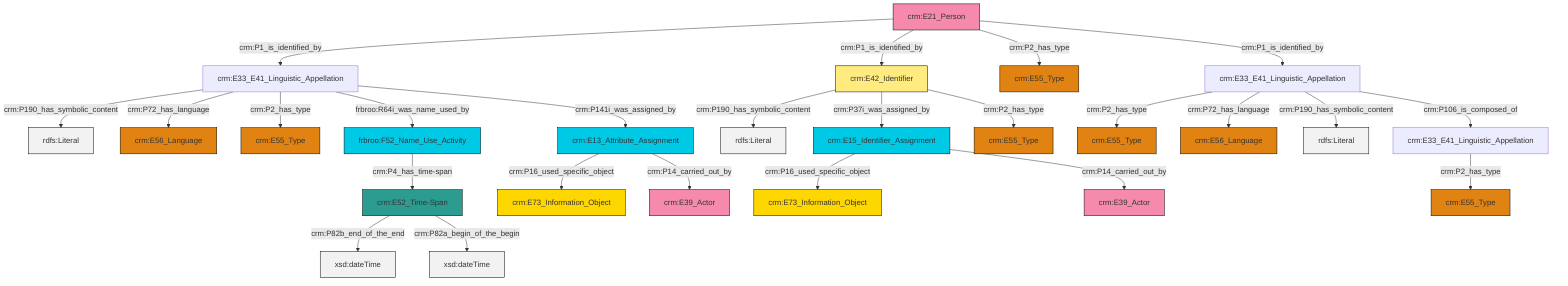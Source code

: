 graph TD
classDef Literal fill:#f2f2f2,stroke:#000000;
classDef CRM_Entity fill:#FFFFFF,stroke:#000000;
classDef Temporal_Entity fill:#00C9E6, stroke:#000000;
classDef Type fill:#E18312, stroke:#000000;
classDef Time-Span fill:#2C9C91, stroke:#000000;
classDef Appellation fill:#FFEB7F, stroke:#000000;
classDef Place fill:#008836, stroke:#000000;
classDef Persistent_Item fill:#B266B2, stroke:#000000;
classDef Conceptual_Object fill:#FFD700, stroke:#000000;
classDef Physical_Thing fill:#D2B48C, stroke:#000000;
classDef Actor fill:#f58aad, stroke:#000000;
classDef PC_Classes fill:#4ce600, stroke:#000000;
classDef Multi fill:#cccccc,stroke:#000000;

10["crm:E21_Person"]:::Actor -->|crm:P1_is_identified_by| 11["crm:E33_E41_Linguistic_Appellation"]:::Default
14["crm:E33_E41_Linguistic_Appellation"]:::Default -->|crm:P2_has_type| 15["crm:E55_Type"]:::Type
0["crm:E42_Identifier"]:::Appellation -->|crm:P190_has_symbolic_content| 16[rdfs:Literal]:::Literal
11["crm:E33_E41_Linguistic_Appellation"]:::Default -->|crm:P190_has_symbolic_content| 17[rdfs:Literal]:::Literal
10["crm:E21_Person"]:::Actor -->|crm:P1_is_identified_by| 0["crm:E42_Identifier"]:::Appellation
11["crm:E33_E41_Linguistic_Appellation"]:::Default -->|crm:P72_has_language| 21["crm:E56_Language"]:::Type
14["crm:E33_E41_Linguistic_Appellation"]:::Default -->|crm:P72_has_language| 2["crm:E56_Language"]:::Type
24["crm:E52_Time-Span"]:::Time-Span -->|crm:P82b_end_of_the_end| 25[xsd:dateTime]:::Literal
0["crm:E42_Identifier"]:::Appellation -->|crm:P37i_was_assigned_by| 26["crm:E15_Identifier_Assignment"]:::Temporal_Entity
29["frbroo:F52_Name_Use_Activity"]:::Temporal_Entity -->|crm:P4_has_time-span| 24["crm:E52_Time-Span"]:::Time-Span
10["crm:E21_Person"]:::Actor -->|crm:P2_has_type| 27["crm:E55_Type"]:::Type
14["crm:E33_E41_Linguistic_Appellation"]:::Default -->|crm:P190_has_symbolic_content| 32[rdfs:Literal]:::Literal
33["crm:E33_E41_Linguistic_Appellation"]:::Default -->|crm:P2_has_type| 22["crm:E55_Type"]:::Type
30["crm:E13_Attribute_Assignment"]:::Temporal_Entity -->|crm:P16_used_specific_object| 6["crm:E73_Information_Object"]:::Conceptual_Object
26["crm:E15_Identifier_Assignment"]:::Temporal_Entity -->|crm:P16_used_specific_object| 8["crm:E73_Information_Object"]:::Conceptual_Object
0["crm:E42_Identifier"]:::Appellation -->|crm:P2_has_type| 4["crm:E55_Type"]:::Type
11["crm:E33_E41_Linguistic_Appellation"]:::Default -->|crm:P2_has_type| 36["crm:E55_Type"]:::Type
26["crm:E15_Identifier_Assignment"]:::Temporal_Entity -->|crm:P14_carried_out_by| 12["crm:E39_Actor"]:::Actor
30["crm:E13_Attribute_Assignment"]:::Temporal_Entity -->|crm:P14_carried_out_by| 18["crm:E39_Actor"]:::Actor
10["crm:E21_Person"]:::Actor -->|crm:P1_is_identified_by| 14["crm:E33_E41_Linguistic_Appellation"]:::Default
24["crm:E52_Time-Span"]:::Time-Span -->|crm:P82a_begin_of_the_begin| 44[xsd:dateTime]:::Literal
11["crm:E33_E41_Linguistic_Appellation"]:::Default -->|frbroo:R64i_was_name_used_by| 29["frbroo:F52_Name_Use_Activity"]:::Temporal_Entity
14["crm:E33_E41_Linguistic_Appellation"]:::Default -->|crm:P106_is_composed_of| 33["crm:E33_E41_Linguistic_Appellation"]:::Default
11["crm:E33_E41_Linguistic_Appellation"]:::Default -->|crm:P141i_was_assigned_by| 30["crm:E13_Attribute_Assignment"]:::Temporal_Entity
